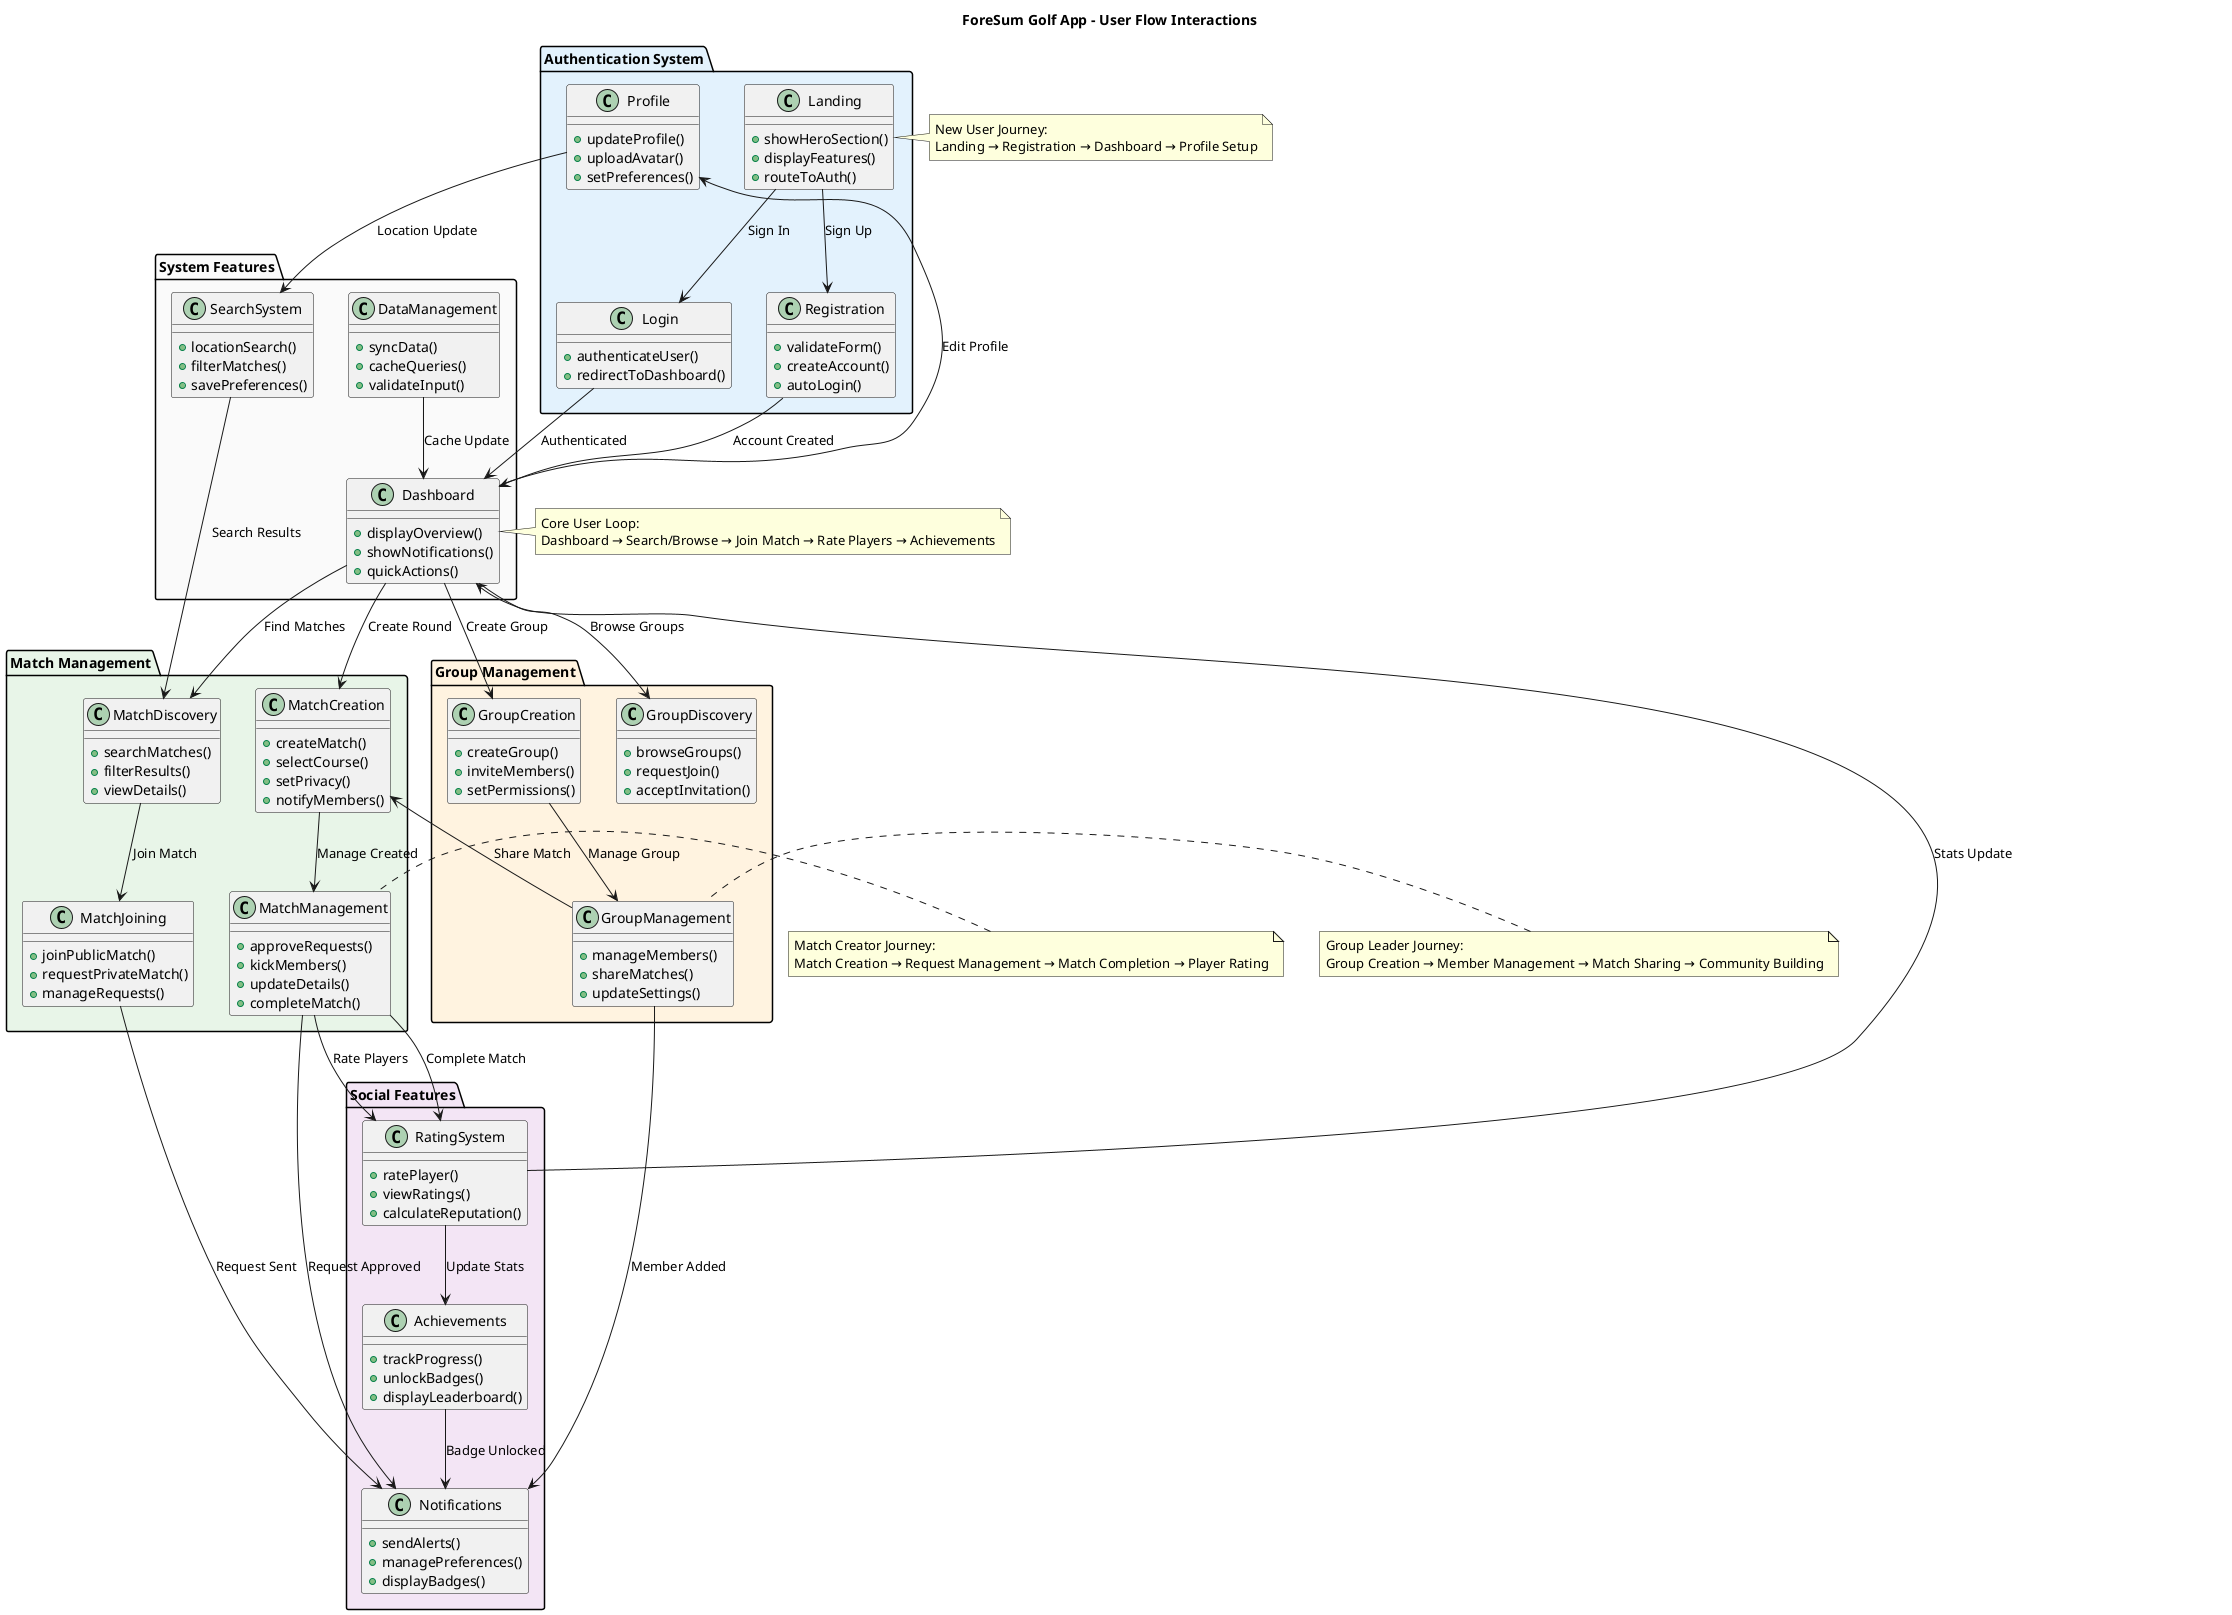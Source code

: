 @startuml ForeSum User Flow Interactions

!define RECTANGLE class

' Color scheme for different flow types
!define AUTH_COLOR #E3F2FD
!define MATCH_COLOR #E8F5E8
!define GROUP_COLOR #FFF3E0
!define SOCIAL_COLOR #F3E5F5
!define SYSTEM_COLOR #FAFAFA

title ForeSum Golf App - User Flow Interactions

' Authentication & User Management Flows
package "Authentication System" AUTH_COLOR {
  RECTANGLE Landing {
    +showHeroSection()
    +displayFeatures()
    +routeToAuth()
  }
  
  RECTANGLE Registration {
    +validateForm()
    +createAccount()
    +autoLogin()
  }
  
  RECTANGLE Login {
    +authenticateUser()
    +redirectToDashboard()
  }
  
  RECTANGLE Profile {
    +updateProfile()
    +uploadAvatar()
    +setPreferences()
  }
}

' Match Management Flows
package "Match Management" MATCH_COLOR {
  RECTANGLE MatchCreation {
    +createMatch()
    +selectCourse()
    +setPrivacy()
    +notifyMembers()
  }
  
  RECTANGLE MatchDiscovery {
    +searchMatches()
    +filterResults()
    +viewDetails()
  }
  
  RECTANGLE MatchJoining {
    +joinPublicMatch()
    +requestPrivateMatch()
    +manageRequests()
  }
  
  RECTANGLE MatchManagement {
    +approveRequests()
    +kickMembers()
    +updateDetails()
    +completeMatch()
  }
}

' Group & Social Flows
package "Group Management" GROUP_COLOR {
  RECTANGLE GroupCreation {
    +createGroup()
    +inviteMembers()
    +setPermissions()
  }
  
  RECTANGLE GroupDiscovery {
    +browseGroups()
    +requestJoin()
    +acceptInvitation()
  }
  
  RECTANGLE GroupManagement {
    +manageMembers()
    +shareMatches()
    +updateSettings()
  }
}

' Social & Rating System
package "Social Features" SOCIAL_COLOR {
  RECTANGLE RatingSystem {
    +ratePlayer()
    +viewRatings()
    +calculateReputation()
  }
  
  RECTANGLE Achievements {
    +trackProgress()
    +unlockBadges()
    +displayLeaderboard()
  }
  
  RECTANGLE Notifications {
    +sendAlerts()
    +managePreferences()
    +displayBadges()
  }
}

' System & Data Management
package "System Features" SYSTEM_COLOR {
  RECTANGLE Dashboard {
    +displayOverview()
    +showNotifications()
    +quickActions()
  }
  
  RECTANGLE SearchSystem {
    +locationSearch()
    +filterMatches()
    +savePreferences()
  }
  
  RECTANGLE DataManagement {
    +syncData()
    +cacheQueries()
    +validateInput()
  }
}

' Flow Relationships and Interactions

' Authentication flows
Landing --> Registration : "Sign Up"
Landing --> Login : "Sign In"
Registration --> Dashboard : "Account Created"
Login --> Dashboard : "Authenticated"
Dashboard --> Profile : "Edit Profile"

' Match management flows
Dashboard --> MatchCreation : "Create Round"
Dashboard --> MatchDiscovery : "Find Matches"
MatchDiscovery --> MatchJoining : "Join Match"
MatchCreation --> MatchManagement : "Manage Created"
MatchManagement --> RatingSystem : "Complete Match"

' Group flows
Dashboard --> GroupCreation : "Create Group"
Dashboard --> GroupDiscovery : "Browse Groups"
GroupCreation --> GroupManagement : "Manage Group"
GroupManagement --> MatchCreation : "Share Match"

' Social interactions
MatchManagement --> RatingSystem : "Rate Players"
RatingSystem --> Achievements : "Update Stats"
Achievements --> Notifications : "Badge Unlocked"

' System integrations
SearchSystem --> MatchDiscovery : "Search Results"
MatchJoining --> Notifications : "Request Sent"
MatchManagement --> Notifications : "Request Approved"
DataManagement --> Dashboard : "Cache Update"

' Cross-system interactions
Profile --> SearchSystem : "Location Update"
GroupManagement --> Notifications : "Member Added"
RatingSystem --> Dashboard : "Stats Update"

' User journey paths
note right of Landing
  New User Journey:
  Landing → Registration → Dashboard → Profile Setup
end note

note right of Dashboard
  Core User Loop:
  Dashboard → Search/Browse → Join Match → Rate Players → Achievements
end note

note left of GroupManagement
  Group Leader Journey:
  Group Creation → Member Management → Match Sharing → Community Building
end note

note left of MatchManagement
  Match Creator Journey:
  Match Creation → Request Management → Match Completion → Player Rating
end note

@enduml